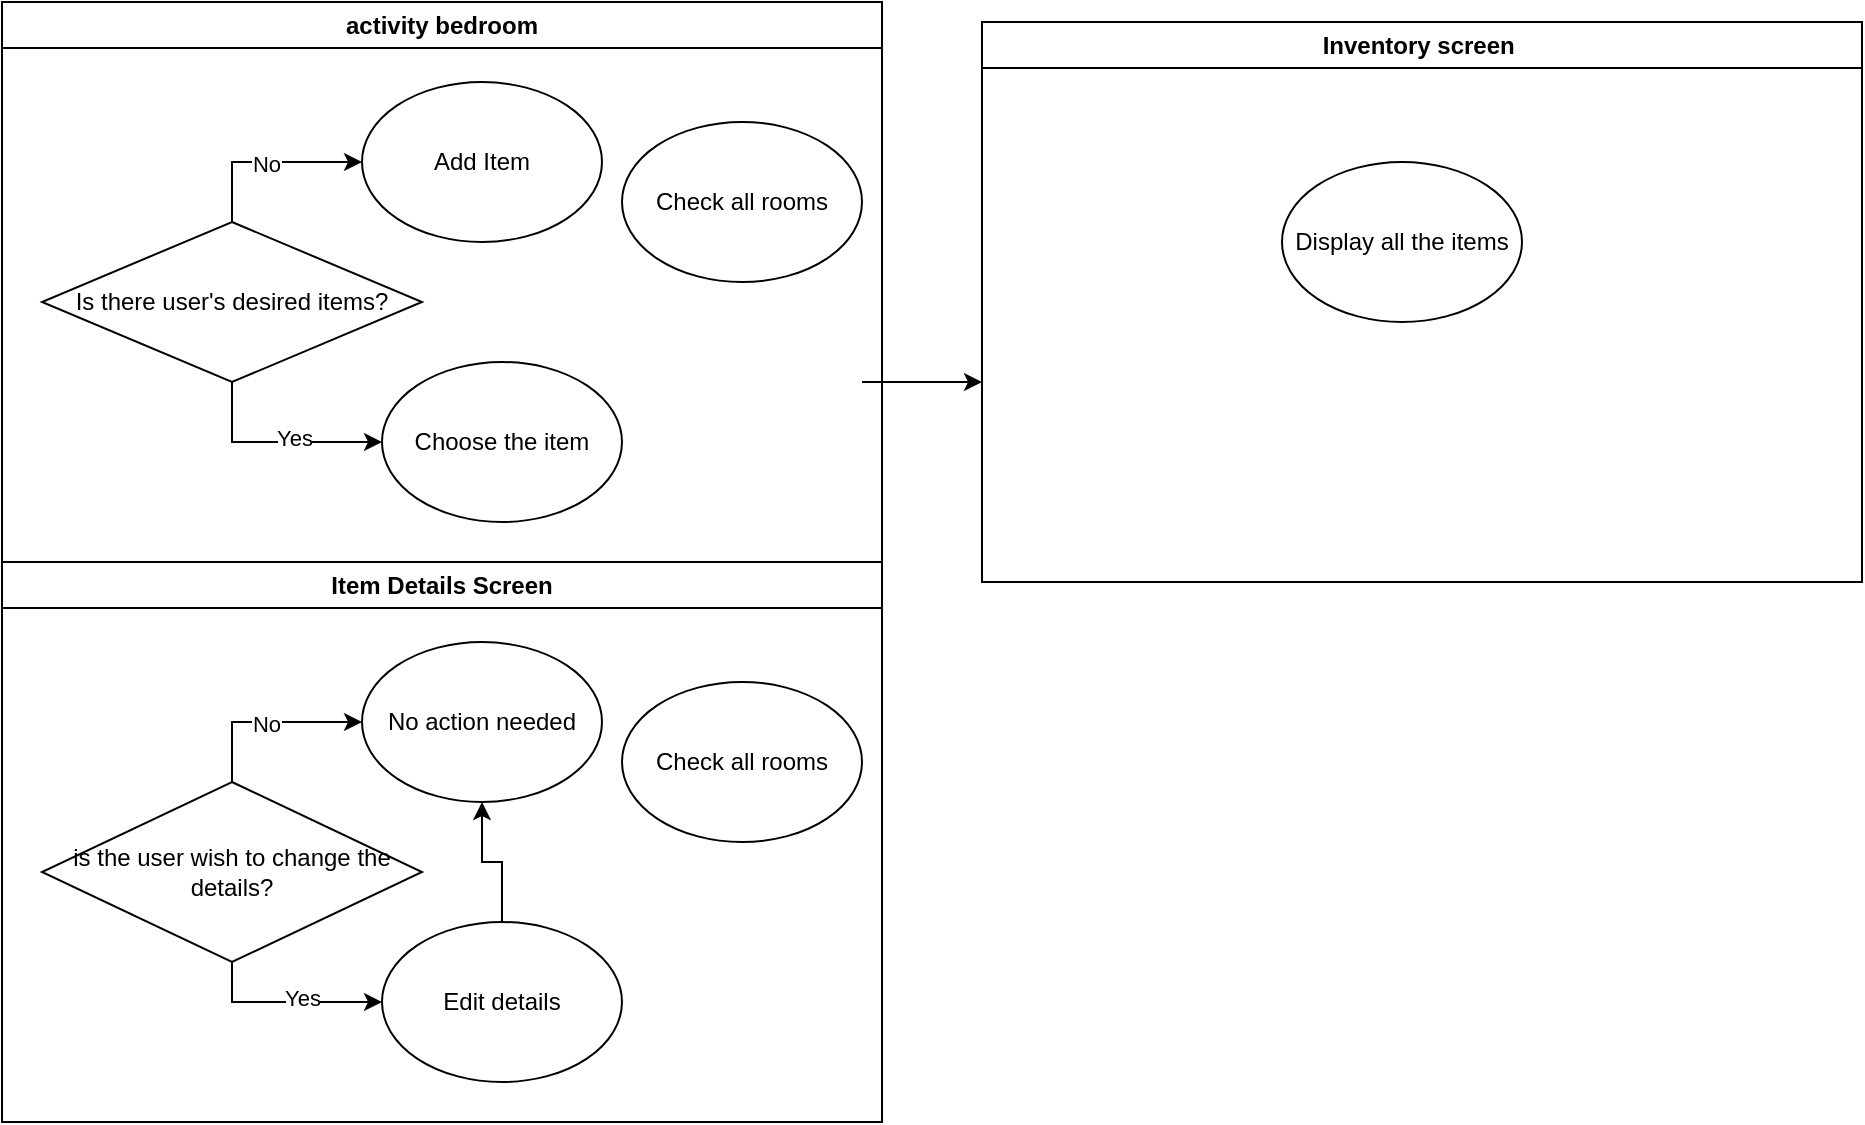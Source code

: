 <mxfile version="24.7.17">
  <diagram name="Page-1" id="eoc4MKagsMnlG2iia2Lf">
    <mxGraphModel dx="1050" dy="565" grid="1" gridSize="10" guides="1" tooltips="1" connect="1" arrows="1" fold="1" page="1" pageScale="1" pageWidth="850" pageHeight="1100" math="0" shadow="0">
      <root>
        <mxCell id="0" />
        <mxCell id="1" parent="0" />
        <mxCell id="W7nW2BxCHRV_zjZKXj0f-22" value="activity bedroom" style="swimlane;whiteSpace=wrap;html=1;" vertex="1" parent="1">
          <mxGeometry x="340" y="50" width="440" height="280" as="geometry" />
        </mxCell>
        <mxCell id="W7nW2BxCHRV_zjZKXj0f-23" style="edgeStyle=orthogonalEdgeStyle;rounded=0;orthogonalLoop=1;jettySize=auto;html=1;entryX=0;entryY=0.5;entryDx=0;entryDy=0;" edge="1" parent="W7nW2BxCHRV_zjZKXj0f-22" source="W7nW2BxCHRV_zjZKXj0f-25" target="W7nW2BxCHRV_zjZKXj0f-29">
          <mxGeometry relative="1" as="geometry" />
        </mxCell>
        <mxCell id="W7nW2BxCHRV_zjZKXj0f-24" value="Yes" style="edgeLabel;html=1;align=center;verticalAlign=middle;resizable=0;points=[];" vertex="1" connectable="0" parent="W7nW2BxCHRV_zjZKXj0f-23">
          <mxGeometry x="0.155" y="2" relative="1" as="geometry">
            <mxPoint as="offset" />
          </mxGeometry>
        </mxCell>
        <mxCell id="W7nW2BxCHRV_zjZKXj0f-25" value="Is there user&#39;s desired items?" style="rhombus;whiteSpace=wrap;html=1;" vertex="1" parent="W7nW2BxCHRV_zjZKXj0f-22">
          <mxGeometry x="20" y="110" width="190" height="80" as="geometry" />
        </mxCell>
        <mxCell id="W7nW2BxCHRV_zjZKXj0f-26" style="edgeStyle=orthogonalEdgeStyle;rounded=0;orthogonalLoop=1;jettySize=auto;html=1;entryX=0;entryY=0.5;entryDx=0;entryDy=0;" edge="1" parent="W7nW2BxCHRV_zjZKXj0f-22" source="W7nW2BxCHRV_zjZKXj0f-25" target="W7nW2BxCHRV_zjZKXj0f-28">
          <mxGeometry relative="1" as="geometry" />
        </mxCell>
        <mxCell id="W7nW2BxCHRV_zjZKXj0f-27" value="No" style="edgeLabel;html=1;align=center;verticalAlign=middle;resizable=0;points=[];" vertex="1" connectable="0" parent="W7nW2BxCHRV_zjZKXj0f-26">
          <mxGeometry x="-0.016" y="-1" relative="1" as="geometry">
            <mxPoint as="offset" />
          </mxGeometry>
        </mxCell>
        <mxCell id="W7nW2BxCHRV_zjZKXj0f-28" value="Add Item" style="ellipse;whiteSpace=wrap;html=1;" vertex="1" parent="W7nW2BxCHRV_zjZKXj0f-22">
          <mxGeometry x="180" y="40" width="120" height="80" as="geometry" />
        </mxCell>
        <mxCell id="W7nW2BxCHRV_zjZKXj0f-29" value="Choose the item" style="ellipse;whiteSpace=wrap;html=1;" vertex="1" parent="W7nW2BxCHRV_zjZKXj0f-22">
          <mxGeometry x="190" y="180" width="120" height="80" as="geometry" />
        </mxCell>
        <mxCell id="W7nW2BxCHRV_zjZKXj0f-31" value="Check all rooms" style="ellipse;whiteSpace=wrap;html=1;" vertex="1" parent="W7nW2BxCHRV_zjZKXj0f-22">
          <mxGeometry x="310" y="60" width="120" height="80" as="geometry" />
        </mxCell>
        <mxCell id="W7nW2BxCHRV_zjZKXj0f-45" value="" style="endArrow=classic;html=1;rounded=0;" edge="1" parent="W7nW2BxCHRV_zjZKXj0f-22">
          <mxGeometry width="50" height="50" relative="1" as="geometry">
            <mxPoint x="430" y="190" as="sourcePoint" />
            <mxPoint x="490" y="190" as="targetPoint" />
          </mxGeometry>
        </mxCell>
        <mxCell id="W7nW2BxCHRV_zjZKXj0f-46" value="Inventory screen&amp;nbsp;" style="swimlane;whiteSpace=wrap;html=1;" vertex="1" parent="1">
          <mxGeometry x="830" y="60" width="440" height="280" as="geometry" />
        </mxCell>
        <mxCell id="W7nW2BxCHRV_zjZKXj0f-47" value="Display all the items" style="ellipse;whiteSpace=wrap;html=1;" vertex="1" parent="W7nW2BxCHRV_zjZKXj0f-46">
          <mxGeometry x="150" y="70" width="120" height="80" as="geometry" />
        </mxCell>
        <mxCell id="W7nW2BxCHRV_zjZKXj0f-48" value="Item Details Screen" style="swimlane;whiteSpace=wrap;html=1;" vertex="1" parent="1">
          <mxGeometry x="340" y="330" width="440" height="280" as="geometry" />
        </mxCell>
        <mxCell id="W7nW2BxCHRV_zjZKXj0f-49" style="edgeStyle=orthogonalEdgeStyle;rounded=0;orthogonalLoop=1;jettySize=auto;html=1;entryX=0;entryY=0.5;entryDx=0;entryDy=0;" edge="1" parent="W7nW2BxCHRV_zjZKXj0f-48" source="W7nW2BxCHRV_zjZKXj0f-51" target="W7nW2BxCHRV_zjZKXj0f-55">
          <mxGeometry relative="1" as="geometry" />
        </mxCell>
        <mxCell id="W7nW2BxCHRV_zjZKXj0f-50" value="Yes" style="edgeLabel;html=1;align=center;verticalAlign=middle;resizable=0;points=[];" vertex="1" connectable="0" parent="W7nW2BxCHRV_zjZKXj0f-49">
          <mxGeometry x="0.155" y="2" relative="1" as="geometry">
            <mxPoint as="offset" />
          </mxGeometry>
        </mxCell>
        <mxCell id="W7nW2BxCHRV_zjZKXj0f-51" value="is the user wish to change the details?" style="rhombus;whiteSpace=wrap;html=1;" vertex="1" parent="W7nW2BxCHRV_zjZKXj0f-48">
          <mxGeometry x="20" y="110" width="190" height="90" as="geometry" />
        </mxCell>
        <mxCell id="W7nW2BxCHRV_zjZKXj0f-52" style="edgeStyle=orthogonalEdgeStyle;rounded=0;orthogonalLoop=1;jettySize=auto;html=1;entryX=0;entryY=0.5;entryDx=0;entryDy=0;" edge="1" parent="W7nW2BxCHRV_zjZKXj0f-48" source="W7nW2BxCHRV_zjZKXj0f-51" target="W7nW2BxCHRV_zjZKXj0f-54">
          <mxGeometry relative="1" as="geometry" />
        </mxCell>
        <mxCell id="W7nW2BxCHRV_zjZKXj0f-53" value="No" style="edgeLabel;html=1;align=center;verticalAlign=middle;resizable=0;points=[];" vertex="1" connectable="0" parent="W7nW2BxCHRV_zjZKXj0f-52">
          <mxGeometry x="-0.016" y="-1" relative="1" as="geometry">
            <mxPoint as="offset" />
          </mxGeometry>
        </mxCell>
        <mxCell id="W7nW2BxCHRV_zjZKXj0f-54" value="No action needed" style="ellipse;whiteSpace=wrap;html=1;" vertex="1" parent="W7nW2BxCHRV_zjZKXj0f-48">
          <mxGeometry x="180" y="40" width="120" height="80" as="geometry" />
        </mxCell>
        <mxCell id="W7nW2BxCHRV_zjZKXj0f-55" value="Edit details" style="ellipse;whiteSpace=wrap;html=1;" vertex="1" parent="W7nW2BxCHRV_zjZKXj0f-48">
          <mxGeometry x="190" y="180" width="120" height="80" as="geometry" />
        </mxCell>
        <mxCell id="W7nW2BxCHRV_zjZKXj0f-56" style="edgeStyle=orthogonalEdgeStyle;rounded=0;orthogonalLoop=1;jettySize=auto;html=1;entryX=0.5;entryY=1;entryDx=0;entryDy=0;" edge="1" parent="W7nW2BxCHRV_zjZKXj0f-48" source="W7nW2BxCHRV_zjZKXj0f-55" target="W7nW2BxCHRV_zjZKXj0f-54">
          <mxGeometry relative="1" as="geometry" />
        </mxCell>
        <mxCell id="W7nW2BxCHRV_zjZKXj0f-57" value="Check all rooms" style="ellipse;whiteSpace=wrap;html=1;" vertex="1" parent="W7nW2BxCHRV_zjZKXj0f-48">
          <mxGeometry x="310" y="60" width="120" height="80" as="geometry" />
        </mxCell>
      </root>
    </mxGraphModel>
  </diagram>
</mxfile>
